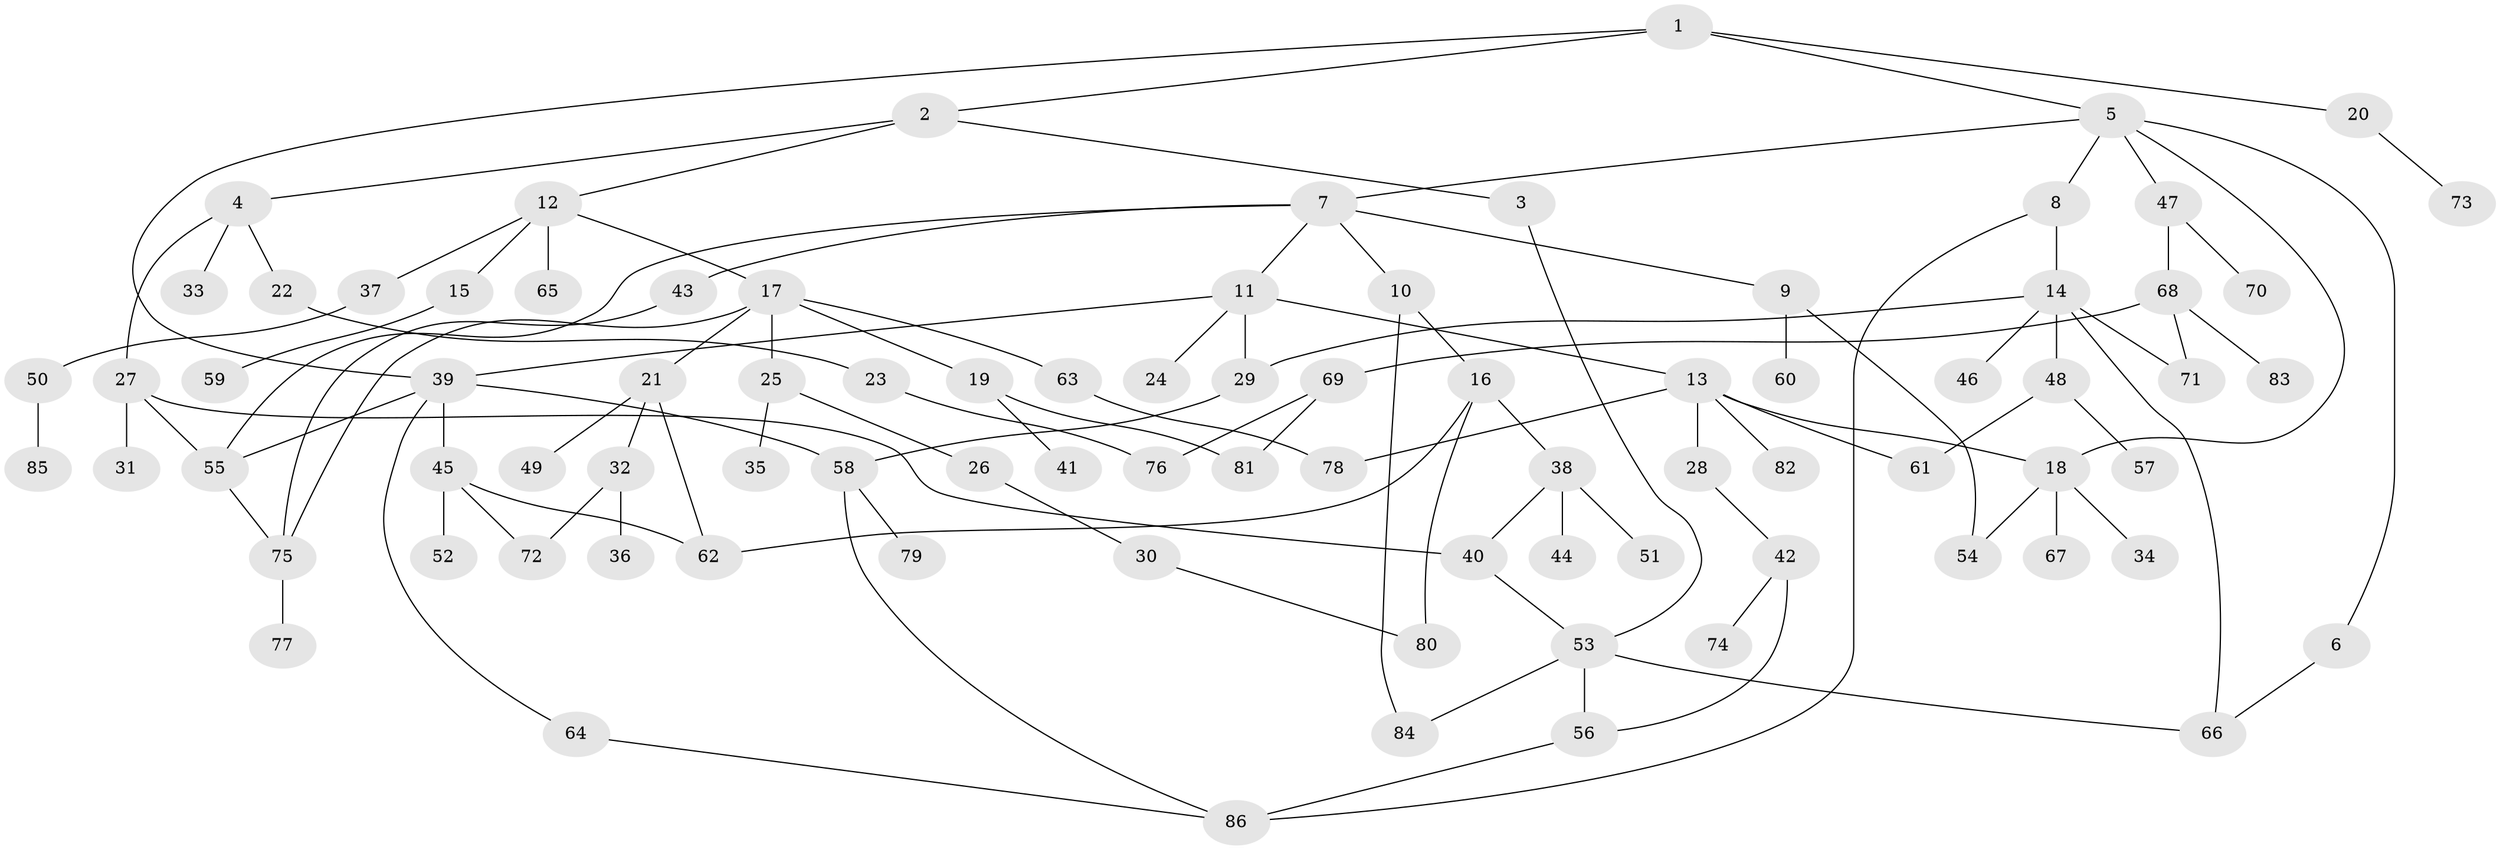 // Generated by graph-tools (version 1.1) at 2025/42/03/09/25 04:42:02]
// undirected, 86 vertices, 112 edges
graph export_dot {
graph [start="1"]
  node [color=gray90,style=filled];
  1;
  2;
  3;
  4;
  5;
  6;
  7;
  8;
  9;
  10;
  11;
  12;
  13;
  14;
  15;
  16;
  17;
  18;
  19;
  20;
  21;
  22;
  23;
  24;
  25;
  26;
  27;
  28;
  29;
  30;
  31;
  32;
  33;
  34;
  35;
  36;
  37;
  38;
  39;
  40;
  41;
  42;
  43;
  44;
  45;
  46;
  47;
  48;
  49;
  50;
  51;
  52;
  53;
  54;
  55;
  56;
  57;
  58;
  59;
  60;
  61;
  62;
  63;
  64;
  65;
  66;
  67;
  68;
  69;
  70;
  71;
  72;
  73;
  74;
  75;
  76;
  77;
  78;
  79;
  80;
  81;
  82;
  83;
  84;
  85;
  86;
  1 -- 2;
  1 -- 5;
  1 -- 20;
  1 -- 39;
  2 -- 3;
  2 -- 4;
  2 -- 12;
  3 -- 53;
  4 -- 22;
  4 -- 27;
  4 -- 33;
  5 -- 6;
  5 -- 7;
  5 -- 8;
  5 -- 18;
  5 -- 47;
  6 -- 66;
  7 -- 9;
  7 -- 10;
  7 -- 11;
  7 -- 43;
  7 -- 55;
  8 -- 14;
  8 -- 86;
  9 -- 54;
  9 -- 60;
  10 -- 16;
  10 -- 84;
  11 -- 13;
  11 -- 24;
  11 -- 29;
  11 -- 39;
  12 -- 15;
  12 -- 17;
  12 -- 37;
  12 -- 65;
  13 -- 28;
  13 -- 61;
  13 -- 78;
  13 -- 82;
  13 -- 18;
  14 -- 29;
  14 -- 46;
  14 -- 48;
  14 -- 71;
  14 -- 66;
  15 -- 59;
  16 -- 38;
  16 -- 62;
  16 -- 80;
  17 -- 19;
  17 -- 21;
  17 -- 25;
  17 -- 63;
  17 -- 75;
  18 -- 34;
  18 -- 67;
  18 -- 54;
  19 -- 41;
  19 -- 81;
  20 -- 73;
  21 -- 32;
  21 -- 49;
  21 -- 62;
  22 -- 23;
  23 -- 76;
  25 -- 26;
  25 -- 35;
  26 -- 30;
  27 -- 31;
  27 -- 40;
  27 -- 55;
  28 -- 42;
  29 -- 58;
  30 -- 80;
  32 -- 36;
  32 -- 72;
  37 -- 50;
  38 -- 44;
  38 -- 51;
  38 -- 40;
  39 -- 45;
  39 -- 58;
  39 -- 64;
  39 -- 55;
  40 -- 53;
  42 -- 74;
  42 -- 56;
  43 -- 75;
  45 -- 52;
  45 -- 62;
  45 -- 72;
  47 -- 68;
  47 -- 70;
  48 -- 57;
  48 -- 61;
  50 -- 85;
  53 -- 56;
  53 -- 66;
  53 -- 84;
  55 -- 75;
  56 -- 86;
  58 -- 79;
  58 -- 86;
  63 -- 78;
  64 -- 86;
  68 -- 69;
  68 -- 83;
  68 -- 71;
  69 -- 76;
  69 -- 81;
  75 -- 77;
}
